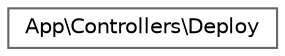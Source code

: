 digraph "Graphical Class Hierarchy"
{
 // LATEX_PDF_SIZE
  bgcolor="transparent";
  edge [fontname=Helvetica,fontsize=10,labelfontname=Helvetica,labelfontsize=10];
  node [fontname=Helvetica,fontsize=10,shape=box,height=0.2,width=0.4];
  rankdir="LR";
  Node0 [id="Node000000",label="App\\Controllers\\Deploy",height=0.2,width=0.4,color="grey40", fillcolor="white", style="filled",URL="$classApp_1_1Controllers_1_1Deploy.html",tooltip=" "];
}
